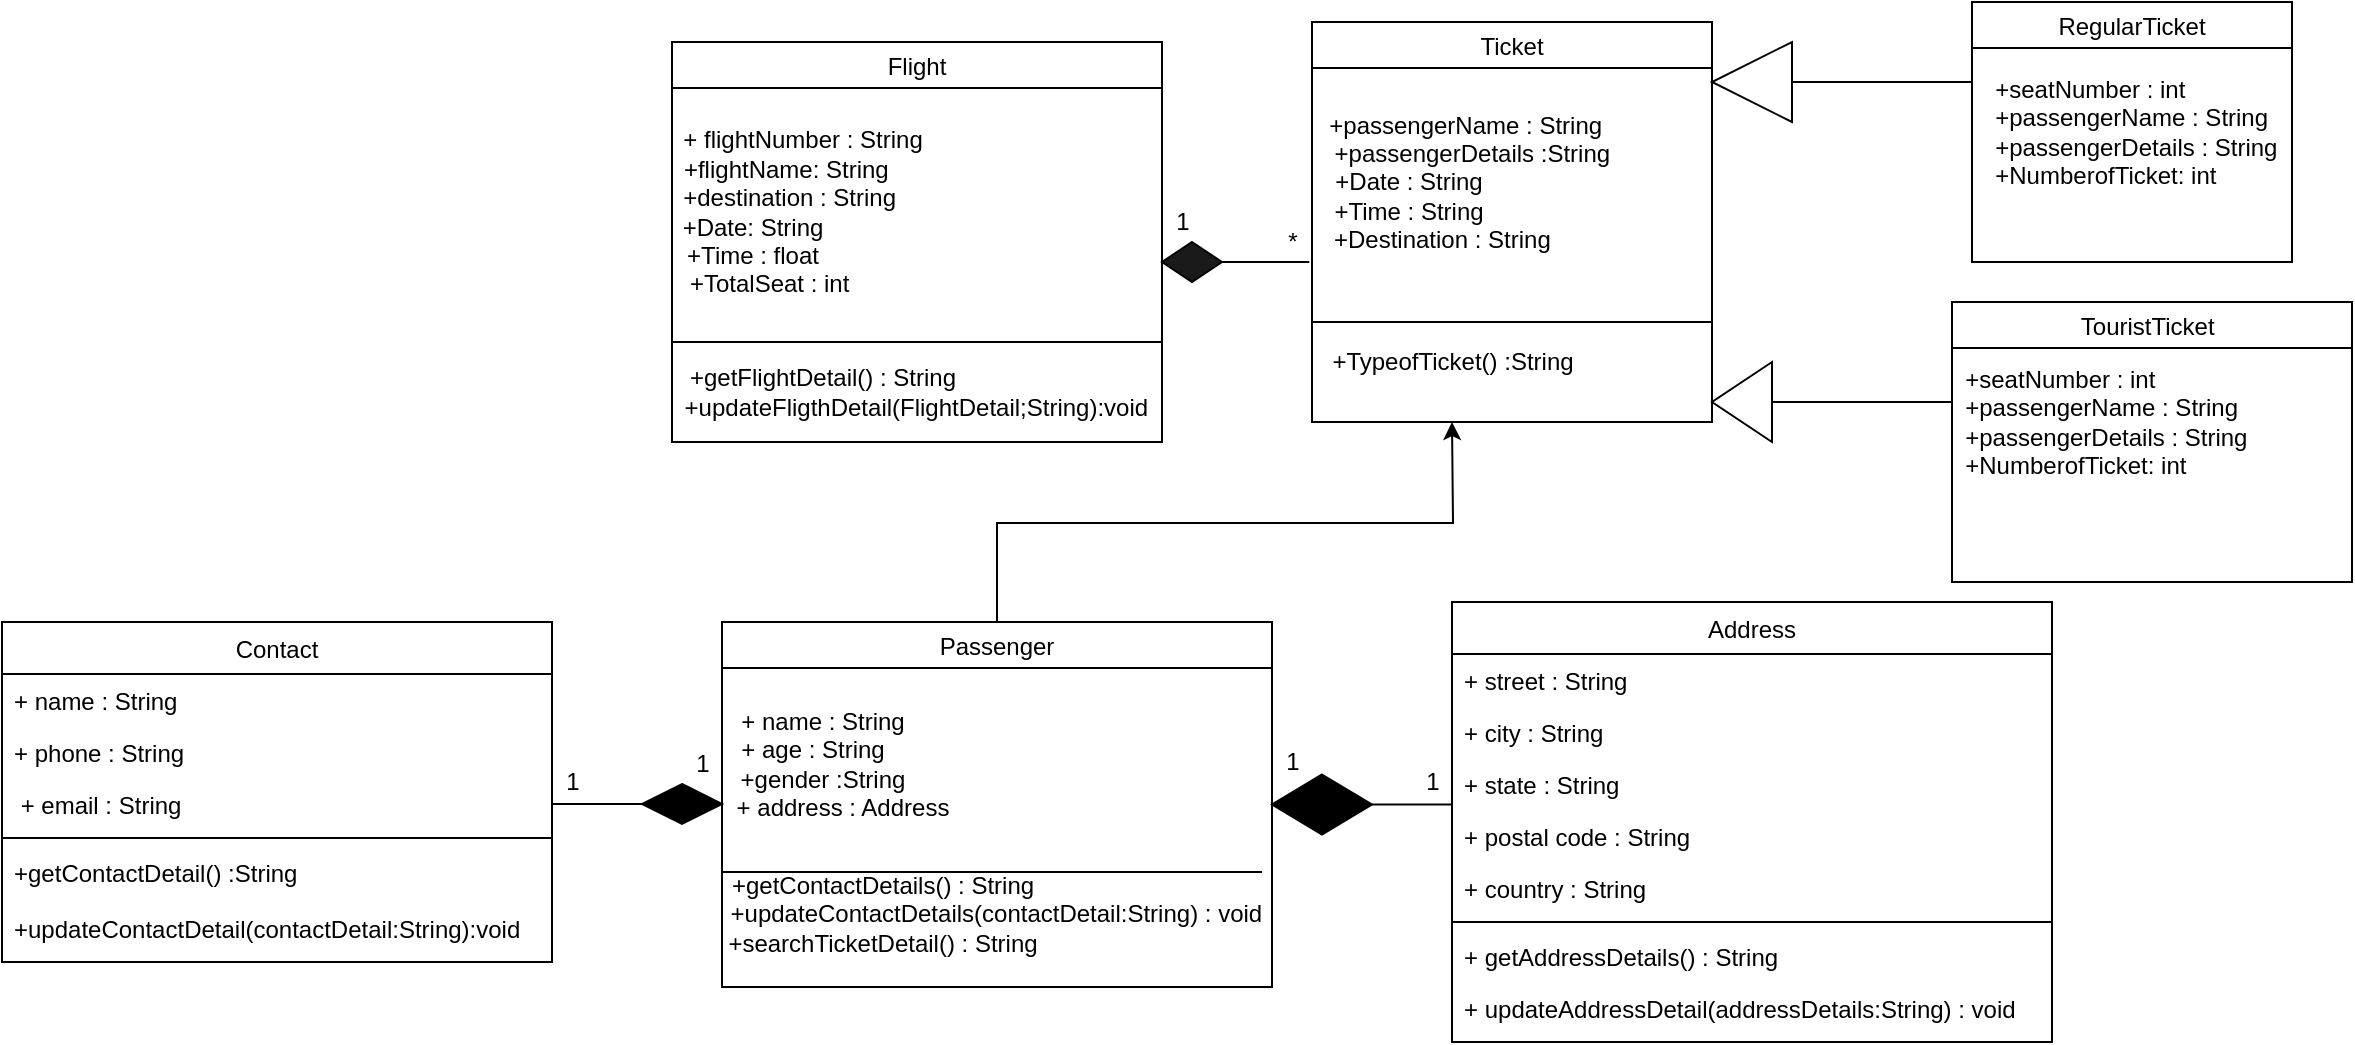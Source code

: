 <mxfile version="15.5.8" type="device"><diagram id="C5RBs43oDa-KdzZeNtuy" name="Page-1"><mxGraphModel dx="1021" dy="529" grid="1" gridSize="10" guides="1" tooltips="1" connect="1" arrows="1" fold="1" page="1" pageScale="1" pageWidth="1654" pageHeight="2336" math="0" shadow="0"><root><mxCell id="WIyWlLk6GJQsqaUBKTNV-0"/><mxCell id="WIyWlLk6GJQsqaUBKTNV-1" parent="WIyWlLk6GJQsqaUBKTNV-0"/><mxCell id="zkfFHV4jXpPFQw0GAbJ--0" value="Contact" style="swimlane;fontStyle=0;align=center;verticalAlign=top;childLayout=stackLayout;horizontal=1;startSize=26;horizontalStack=0;resizeParent=1;resizeLast=0;collapsible=1;marginBottom=0;rounded=0;shadow=0;strokeWidth=1;" parent="WIyWlLk6GJQsqaUBKTNV-1" vertex="1"><mxGeometry x="5" y="340" width="275" height="170" as="geometry"><mxRectangle x="230" y="140" width="160" height="26" as="alternateBounds"/></mxGeometry></mxCell><mxCell id="zkfFHV4jXpPFQw0GAbJ--1" value="+ name : String" style="text;align=left;verticalAlign=top;spacingLeft=4;spacingRight=4;overflow=hidden;rotatable=0;points=[[0,0.5],[1,0.5]];portConstraint=eastwest;" parent="zkfFHV4jXpPFQw0GAbJ--0" vertex="1"><mxGeometry y="26" width="275" height="26" as="geometry"/></mxCell><mxCell id="zkfFHV4jXpPFQw0GAbJ--2" value="+ phone : String" style="text;align=left;verticalAlign=top;spacingLeft=4;spacingRight=4;overflow=hidden;rotatable=0;points=[[0,0.5],[1,0.5]];portConstraint=eastwest;rounded=0;shadow=0;html=0;" parent="zkfFHV4jXpPFQw0GAbJ--0" vertex="1"><mxGeometry y="52" width="275" height="26" as="geometry"/></mxCell><mxCell id="zkfFHV4jXpPFQw0GAbJ--3" value=" + email : String" style="text;align=left;verticalAlign=top;spacingLeft=4;spacingRight=4;overflow=hidden;rotatable=0;points=[[0,0.5],[1,0.5]];portConstraint=eastwest;rounded=0;shadow=0;html=0;" parent="zkfFHV4jXpPFQw0GAbJ--0" vertex="1"><mxGeometry y="78" width="275" height="26" as="geometry"/></mxCell><mxCell id="zkfFHV4jXpPFQw0GAbJ--4" value="" style="line;html=1;strokeWidth=1;align=left;verticalAlign=middle;spacingTop=-1;spacingLeft=3;spacingRight=3;rotatable=0;labelPosition=right;points=[];portConstraint=eastwest;" parent="zkfFHV4jXpPFQw0GAbJ--0" vertex="1"><mxGeometry y="104" width="275" height="8" as="geometry"/></mxCell><mxCell id="zkfFHV4jXpPFQw0GAbJ--5" value="+getContactDetail() :String&#10;&#10;+updateContactDetail(contactDetail:String):void" style="text;align=left;verticalAlign=top;spacingLeft=4;spacingRight=4;overflow=hidden;rotatable=0;points=[[0,0.5],[1,0.5]];portConstraint=eastwest;" parent="zkfFHV4jXpPFQw0GAbJ--0" vertex="1"><mxGeometry y="112" width="275" height="58" as="geometry"/></mxCell><mxCell id="zkfFHV4jXpPFQw0GAbJ--17" value="Address" style="swimlane;fontStyle=0;align=center;verticalAlign=top;childLayout=stackLayout;horizontal=1;startSize=26;horizontalStack=0;resizeParent=1;resizeLast=0;collapsible=1;marginBottom=0;rounded=0;shadow=0;strokeWidth=1;" parent="WIyWlLk6GJQsqaUBKTNV-1" vertex="1"><mxGeometry x="730" y="330" width="300" height="220" as="geometry"><mxRectangle x="550" y="140" width="160" height="26" as="alternateBounds"/></mxGeometry></mxCell><mxCell id="zkfFHV4jXpPFQw0GAbJ--18" value="+ street : String" style="text;align=left;verticalAlign=top;spacingLeft=4;spacingRight=4;overflow=hidden;rotatable=0;points=[[0,0.5],[1,0.5]];portConstraint=eastwest;" parent="zkfFHV4jXpPFQw0GAbJ--17" vertex="1"><mxGeometry y="26" width="300" height="26" as="geometry"/></mxCell><mxCell id="zkfFHV4jXpPFQw0GAbJ--19" value="+ city : String" style="text;align=left;verticalAlign=top;spacingLeft=4;spacingRight=4;overflow=hidden;rotatable=0;points=[[0,0.5],[1,0.5]];portConstraint=eastwest;rounded=0;shadow=0;html=0;" parent="zkfFHV4jXpPFQw0GAbJ--17" vertex="1"><mxGeometry y="52" width="300" height="26" as="geometry"/></mxCell><mxCell id="zkfFHV4jXpPFQw0GAbJ--20" value="+ state : String" style="text;align=left;verticalAlign=top;spacingLeft=4;spacingRight=4;overflow=hidden;rotatable=0;points=[[0,0.5],[1,0.5]];portConstraint=eastwest;rounded=0;shadow=0;html=0;" parent="zkfFHV4jXpPFQw0GAbJ--17" vertex="1"><mxGeometry y="78" width="300" height="26" as="geometry"/></mxCell><mxCell id="zkfFHV4jXpPFQw0GAbJ--21" value="+ postal code : String" style="text;align=left;verticalAlign=top;spacingLeft=4;spacingRight=4;overflow=hidden;rotatable=0;points=[[0,0.5],[1,0.5]];portConstraint=eastwest;rounded=0;shadow=0;html=0;" parent="zkfFHV4jXpPFQw0GAbJ--17" vertex="1"><mxGeometry y="104" width="300" height="26" as="geometry"/></mxCell><mxCell id="zkfFHV4jXpPFQw0GAbJ--22" value="+ country : String" style="text;align=left;verticalAlign=top;spacingLeft=4;spacingRight=4;overflow=hidden;rotatable=0;points=[[0,0.5],[1,0.5]];portConstraint=eastwest;rounded=0;shadow=0;html=0;" parent="zkfFHV4jXpPFQw0GAbJ--17" vertex="1"><mxGeometry y="130" width="300" height="26" as="geometry"/></mxCell><mxCell id="zkfFHV4jXpPFQw0GAbJ--23" value="" style="line;html=1;strokeWidth=1;align=left;verticalAlign=middle;spacingTop=-1;spacingLeft=3;spacingRight=3;rotatable=0;labelPosition=right;points=[];portConstraint=eastwest;" parent="zkfFHV4jXpPFQw0GAbJ--17" vertex="1"><mxGeometry y="156" width="300" height="8" as="geometry"/></mxCell><mxCell id="zkfFHV4jXpPFQw0GAbJ--24" value="+ getAddressDetails() : String" style="text;align=left;verticalAlign=top;spacingLeft=4;spacingRight=4;overflow=hidden;rotatable=0;points=[[0,0.5],[1,0.5]];portConstraint=eastwest;" parent="zkfFHV4jXpPFQw0GAbJ--17" vertex="1"><mxGeometry y="164" width="300" height="26" as="geometry"/></mxCell><mxCell id="zkfFHV4jXpPFQw0GAbJ--25" value="+ updateAddressDetail(addressDetails:String) : void" style="text;align=left;verticalAlign=top;spacingLeft=4;spacingRight=4;overflow=hidden;rotatable=0;points=[[0,0.5],[1,0.5]];portConstraint=eastwest;" parent="zkfFHV4jXpPFQw0GAbJ--17" vertex="1"><mxGeometry y="190" width="300" height="26" as="geometry"/></mxCell><mxCell id="L27ZaPu2MdcnyIEz4ryF-37" style="edgeStyle=orthogonalEdgeStyle;rounded=0;orthogonalLoop=1;jettySize=auto;html=1;exitX=0.5;exitY=0;exitDx=0;exitDy=0;" edge="1" parent="WIyWlLk6GJQsqaUBKTNV-1" source="L27ZaPu2MdcnyIEz4ryF-3"><mxGeometry relative="1" as="geometry"><mxPoint x="730" y="240" as="targetPoint"/></mxGeometry></mxCell><mxCell id="L27ZaPu2MdcnyIEz4ryF-3" value="Passenger" style="swimlane;fontStyle=0" vertex="1" parent="WIyWlLk6GJQsqaUBKTNV-1"><mxGeometry x="365" y="340" width="275" height="182.5" as="geometry"/></mxCell><mxCell id="L27ZaPu2MdcnyIEz4ryF-4" value="+ name : String&lt;br&gt;+ age : String&amp;nbsp; &amp;nbsp;&lt;br&gt;+gender :String&lt;br&gt;&amp;nbsp; &amp;nbsp; &amp;nbsp; + address : Address" style="text;html=1;align=center;verticalAlign=middle;resizable=0;points=[];autosize=1;strokeColor=none;fillColor=none;" vertex="1" parent="L27ZaPu2MdcnyIEz4ryF-3"><mxGeometry x="-20" y="41" width="140" height="60" as="geometry"/></mxCell><mxCell id="L27ZaPu2MdcnyIEz4ryF-6" value="+getContactDetails() : String&lt;br&gt;&amp;nbsp; &amp;nbsp; &amp;nbsp; &amp;nbsp; &amp;nbsp; &amp;nbsp; &amp;nbsp; &amp;nbsp; &amp;nbsp; &amp;nbsp; &amp;nbsp; &amp;nbsp; &amp;nbsp; &amp;nbsp; &amp;nbsp; &amp;nbsp; &amp;nbsp; +updateContactDetails(contactDetail:String) : void&lt;br&gt;+searchTicketDetail() : String" style="text;html=1;align=center;verticalAlign=middle;resizable=0;points=[];autosize=1;strokeColor=none;fillColor=none;" vertex="1" parent="L27ZaPu2MdcnyIEz4ryF-3"><mxGeometry x="-115" y="121" width="390" height="50" as="geometry"/></mxCell><mxCell id="L27ZaPu2MdcnyIEz4ryF-5" value="" style="endArrow=none;html=1;rounded=0;" edge="1" parent="L27ZaPu2MdcnyIEz4ryF-3"><mxGeometry width="50" height="50" relative="1" as="geometry"><mxPoint y="125" as="sourcePoint"/><mxPoint x="270" y="125" as="targetPoint"/><Array as="points"><mxPoint x="120" y="125"/></Array></mxGeometry></mxCell><mxCell id="L27ZaPu2MdcnyIEz4ryF-7" value="" style="rhombus;whiteSpace=wrap;html=1;fillColor=#000000;" vertex="1" parent="L27ZaPu2MdcnyIEz4ryF-3"><mxGeometry x="-40" y="81" width="40" height="20" as="geometry"/></mxCell><mxCell id="L27ZaPu2MdcnyIEz4ryF-15" value="1" style="text;html=1;align=center;verticalAlign=middle;resizable=0;points=[];autosize=1;strokeColor=none;fillColor=none;" vertex="1" parent="L27ZaPu2MdcnyIEz4ryF-3"><mxGeometry x="-20" y="61" width="20" height="20" as="geometry"/></mxCell><mxCell id="L27ZaPu2MdcnyIEz4ryF-8" value="" style="endArrow=none;html=1;rounded=0;entryX=0;entryY=0.5;entryDx=0;entryDy=0;exitX=1;exitY=0.5;exitDx=0;exitDy=0;" edge="1" parent="WIyWlLk6GJQsqaUBKTNV-1" source="zkfFHV4jXpPFQw0GAbJ--3" target="L27ZaPu2MdcnyIEz4ryF-7"><mxGeometry width="50" height="50" relative="1" as="geometry"><mxPoint x="280" y="389" as="sourcePoint"/><mxPoint x="370" y="340" as="targetPoint"/></mxGeometry></mxCell><mxCell id="L27ZaPu2MdcnyIEz4ryF-9" value="" style="rhombus;whiteSpace=wrap;html=1;fillColor=#000000;" vertex="1" parent="WIyWlLk6GJQsqaUBKTNV-1"><mxGeometry x="640" y="416.25" width="50" height="30" as="geometry"/></mxCell><mxCell id="L27ZaPu2MdcnyIEz4ryF-12" value="1" style="text;html=1;align=center;verticalAlign=middle;resizable=0;points=[];autosize=1;strokeColor=none;fillColor=none;" vertex="1" parent="WIyWlLk6GJQsqaUBKTNV-1"><mxGeometry x="710" y="410" width="20" height="20" as="geometry"/></mxCell><mxCell id="L27ZaPu2MdcnyIEz4ryF-13" value="1" style="text;html=1;align=center;verticalAlign=middle;resizable=0;points=[];autosize=1;strokeColor=none;fillColor=none;" vertex="1" parent="WIyWlLk6GJQsqaUBKTNV-1"><mxGeometry x="640" y="400" width="20" height="20" as="geometry"/></mxCell><mxCell id="L27ZaPu2MdcnyIEz4ryF-14" value="1" style="text;html=1;align=center;verticalAlign=middle;resizable=0;points=[];autosize=1;strokeColor=none;fillColor=none;" vertex="1" parent="WIyWlLk6GJQsqaUBKTNV-1"><mxGeometry x="280" y="410" width="20" height="20" as="geometry"/></mxCell><mxCell id="L27ZaPu2MdcnyIEz4ryF-16" value="Flight" style="swimlane;fillColor=#FFFFFF;fontStyle=0" vertex="1" parent="WIyWlLk6GJQsqaUBKTNV-1"><mxGeometry x="340" y="50" width="245" height="200" as="geometry"/></mxCell><mxCell id="L27ZaPu2MdcnyIEz4ryF-17" value="&amp;nbsp; &amp;nbsp;+ flightNumber : String&amp;nbsp; &amp;nbsp;&lt;br&gt;+flightName: String&amp;nbsp; &amp;nbsp; &amp;nbsp;&lt;br&gt;+destination : String&amp;nbsp; &amp;nbsp;&amp;nbsp;&lt;br&gt;+Date: String&amp;nbsp; &amp;nbsp; &amp;nbsp; &amp;nbsp; &amp;nbsp; &amp;nbsp; &amp;nbsp; &amp;nbsp;&lt;br&gt;+Time : float&amp;nbsp; &amp;nbsp; &amp;nbsp; &amp;nbsp; &amp;nbsp; &amp;nbsp; &amp;nbsp; &amp;nbsp;&lt;br&gt;+TotalSeat : int&amp;nbsp; &amp;nbsp; &amp;nbsp; &amp;nbsp; &amp;nbsp;&amp;nbsp;" style="text;html=1;align=center;verticalAlign=middle;resizable=0;points=[];autosize=1;strokeColor=none;fillColor=none;" vertex="1" parent="L27ZaPu2MdcnyIEz4ryF-16"><mxGeometry x="-15" y="40" width="160" height="90" as="geometry"/></mxCell><mxCell id="L27ZaPu2MdcnyIEz4ryF-20" value="+getFlightDetail() : String&lt;br&gt;&amp;nbsp; &amp;nbsp; &amp;nbsp; &amp;nbsp; &amp;nbsp; &amp;nbsp; &amp;nbsp; &amp;nbsp; &amp;nbsp; &amp;nbsp; &amp;nbsp; &amp;nbsp; &amp;nbsp; &amp;nbsp; +updateFligthDetail(FlightDetail;String):void" style="text;html=1;align=center;verticalAlign=middle;resizable=0;points=[];autosize=1;strokeColor=none;fillColor=none;" vertex="1" parent="L27ZaPu2MdcnyIEz4ryF-16"><mxGeometry x="-95" y="160" width="340" height="30" as="geometry"/></mxCell><mxCell id="L27ZaPu2MdcnyIEz4ryF-19" value="" style="endArrow=none;html=1;rounded=0;exitX=0;exitY=0.75;exitDx=0;exitDy=0;entryX=1;entryY=0.75;entryDx=0;entryDy=0;" edge="1" parent="WIyWlLk6GJQsqaUBKTNV-1" source="L27ZaPu2MdcnyIEz4ryF-16" target="L27ZaPu2MdcnyIEz4ryF-16"><mxGeometry width="50" height="50" relative="1" as="geometry"><mxPoint x="480" y="180" as="sourcePoint"/><mxPoint x="600" y="200" as="targetPoint"/></mxGeometry></mxCell><mxCell id="L27ZaPu2MdcnyIEz4ryF-23" value="" style="endArrow=none;html=1;rounded=0;exitX=1;exitY=0.5;exitDx=0;exitDy=0;entryX=0;entryY=0.894;entryDx=0;entryDy=0;entryPerimeter=0;" edge="1" parent="WIyWlLk6GJQsqaUBKTNV-1" source="L27ZaPu2MdcnyIEz4ryF-9" target="zkfFHV4jXpPFQw0GAbJ--20"><mxGeometry width="50" height="50" relative="1" as="geometry"><mxPoint x="650" y="370" as="sourcePoint"/><mxPoint x="700" y="320" as="targetPoint"/></mxGeometry></mxCell><mxCell id="L27ZaPu2MdcnyIEz4ryF-25" value="Ticket" style="swimlane;fillColor=#FFFFFF;fontStyle=0" vertex="1" parent="WIyWlLk6GJQsqaUBKTNV-1"><mxGeometry x="660" y="40" width="200" height="200" as="geometry"/></mxCell><mxCell id="L27ZaPu2MdcnyIEz4ryF-26" value="&amp;nbsp; &amp;nbsp; &amp;nbsp; &amp;nbsp; &amp;nbsp; &amp;nbsp; &amp;nbsp; &amp;nbsp; &amp;nbsp; &amp;nbsp; &amp;nbsp; &amp;nbsp;+passengerName : String&lt;br&gt;&amp;nbsp; &amp;nbsp; &amp;nbsp; &amp;nbsp; &amp;nbsp; &amp;nbsp; &amp;nbsp; &amp;nbsp; &amp;nbsp; &amp;nbsp; &amp;nbsp; &amp;nbsp; &amp;nbsp;+passengerDetails :String&lt;br&gt;&amp;nbsp; &amp;nbsp; &amp;nbsp; +Date : String&lt;br&gt;&amp;nbsp; &amp;nbsp; &amp;nbsp; +Time : String&lt;br&gt;&amp;nbsp; &amp;nbsp; &amp;nbsp; &amp;nbsp; &amp;nbsp; &amp;nbsp; &amp;nbsp; &amp;nbsp; &amp;nbsp;+Destination : String&amp;nbsp;" style="text;html=1;align=center;verticalAlign=middle;resizable=0;points=[];autosize=1;strokeColor=none;fillColor=none;" vertex="1" parent="L27ZaPu2MdcnyIEz4ryF-25"><mxGeometry x="-82" y="40" width="240" height="80" as="geometry"/></mxCell><mxCell id="L27ZaPu2MdcnyIEz4ryF-31" value="" style="endArrow=none;html=1;rounded=0;exitX=1;exitY=0.5;exitDx=0;exitDy=0;entryX=0.336;entryY=1;entryDx=0;entryDy=0;entryPerimeter=0;startArrow=none;" edge="1" parent="L27ZaPu2MdcnyIEz4ryF-25" source="L27ZaPu2MdcnyIEz4ryF-32" target="L27ZaPu2MdcnyIEz4ryF-26"><mxGeometry width="50" height="50" relative="1" as="geometry"><mxPoint x="-42" y="150" as="sourcePoint"/><mxPoint x="8" y="100" as="targetPoint"/></mxGeometry></mxCell><mxCell id="L27ZaPu2MdcnyIEz4ryF-29" value="+TypeofTicket() :String&lt;br&gt;" style="text;html=1;align=center;verticalAlign=middle;resizable=0;points=[];autosize=1;strokeColor=none;fillColor=none;" vertex="1" parent="L27ZaPu2MdcnyIEz4ryF-25"><mxGeometry y="160" width="140" height="20" as="geometry"/></mxCell><mxCell id="L27ZaPu2MdcnyIEz4ryF-32" value="" style="rhombus;whiteSpace=wrap;html=1;fillColor=#1A1A1A;" vertex="1" parent="L27ZaPu2MdcnyIEz4ryF-25"><mxGeometry x="-75" y="110" width="30" height="20" as="geometry"/></mxCell><mxCell id="L27ZaPu2MdcnyIEz4ryF-34" value="1" style="text;html=1;align=center;verticalAlign=middle;resizable=0;points=[];autosize=1;strokeColor=none;fillColor=none;" vertex="1" parent="L27ZaPu2MdcnyIEz4ryF-25"><mxGeometry x="-75" y="90" width="20" height="20" as="geometry"/></mxCell><mxCell id="L27ZaPu2MdcnyIEz4ryF-36" value="*" style="text;html=1;align=center;verticalAlign=middle;resizable=0;points=[];autosize=1;strokeColor=none;fillColor=none;" vertex="1" parent="L27ZaPu2MdcnyIEz4ryF-25"><mxGeometry x="-20" y="100" width="20" height="20" as="geometry"/></mxCell><mxCell id="L27ZaPu2MdcnyIEz4ryF-28" value="" style="endArrow=none;html=1;rounded=0;exitX=0;exitY=0.75;exitDx=0;exitDy=0;entryX=1;entryY=0.75;entryDx=0;entryDy=0;" edge="1" parent="WIyWlLk6GJQsqaUBKTNV-1" source="L27ZaPu2MdcnyIEz4ryF-25" target="L27ZaPu2MdcnyIEz4ryF-25"><mxGeometry width="50" height="50" relative="1" as="geometry"><mxPoint x="650" y="240" as="sourcePoint"/><mxPoint x="700" y="190" as="targetPoint"/></mxGeometry></mxCell><mxCell id="L27ZaPu2MdcnyIEz4ryF-38" value="RegularTicket" style="swimlane;fillColor=#FFFFFF;fontStyle=0" vertex="1" parent="WIyWlLk6GJQsqaUBKTNV-1"><mxGeometry x="990" y="30" width="160" height="130" as="geometry"/></mxCell><mxCell id="L27ZaPu2MdcnyIEz4ryF-39" value="&lt;div style=&quot;text-align: justify&quot;&gt;&lt;span&gt;&amp;nbsp; &amp;nbsp;+seatNumber : int&amp;nbsp; &amp;nbsp; &amp;nbsp; &amp;nbsp; &amp;nbsp; &amp;nbsp; &amp;nbsp;&lt;/span&gt;&lt;/div&gt;&lt;div style=&quot;text-align: justify&quot;&gt;&lt;span&gt;&amp;nbsp; &amp;nbsp;+passengerName : String&lt;/span&gt;&lt;/div&gt;&lt;div style=&quot;text-align: justify&quot;&gt;&lt;span&gt;&amp;nbsp; &amp;nbsp;+passengerDetails : String&amp;nbsp;&amp;nbsp;&lt;/span&gt;&lt;/div&gt;&lt;div style=&quot;text-align: justify&quot;&gt;&lt;span&gt;&amp;nbsp; &amp;nbsp;+NumberofTicket: int&amp;nbsp; &amp;nbsp; &amp;nbsp;&amp;nbsp;&lt;/span&gt;&lt;/div&gt;" style="text;html=1;align=center;verticalAlign=middle;resizable=0;points=[];autosize=1;strokeColor=none;fillColor=none;" vertex="1" parent="L27ZaPu2MdcnyIEz4ryF-38"><mxGeometry x="-5" y="35" width="170" height="60" as="geometry"/></mxCell><mxCell id="L27ZaPu2MdcnyIEz4ryF-40" value="TouristTicket                    " style="swimlane;fillColor=#FFFFFF;align=right;fontStyle=0" vertex="1" parent="WIyWlLk6GJQsqaUBKTNV-1"><mxGeometry x="980" y="180" width="200" height="140" as="geometry"/></mxCell><mxCell id="L27ZaPu2MdcnyIEz4ryF-43" value="&lt;div style=&quot;text-align: justify&quot;&gt;&amp;nbsp; &amp;nbsp;+seatNumber : int&amp;nbsp; &amp;nbsp; &amp;nbsp; &amp;nbsp; &amp;nbsp; &amp;nbsp; &amp;nbsp;&lt;/div&gt;&lt;div style=&quot;text-align: justify&quot;&gt;&amp;nbsp; &amp;nbsp;+passengerName : String&lt;/div&gt;&lt;div style=&quot;text-align: justify&quot;&gt;&amp;nbsp; &amp;nbsp;+passengerDetails : String&amp;nbsp;&amp;nbsp;&lt;/div&gt;&lt;div style=&quot;text-align: justify&quot;&gt;&amp;nbsp; &amp;nbsp;+NumberofTicket: int&amp;nbsp; &amp;nbsp; &amp;nbsp;&amp;nbsp;&lt;/div&gt;" style="text;html=1;align=center;verticalAlign=middle;resizable=0;points=[];autosize=1;strokeColor=none;fillColor=none;" vertex="1" parent="L27ZaPu2MdcnyIEz4ryF-40"><mxGeometry x="-10" y="30" width="170" height="60" as="geometry"/></mxCell><mxCell id="L27ZaPu2MdcnyIEz4ryF-44" value="" style="triangle;whiteSpace=wrap;html=1;fillColor=#FFFFFF;align=right;direction=west;" vertex="1" parent="WIyWlLk6GJQsqaUBKTNV-1"><mxGeometry x="860" y="50" width="40" height="40" as="geometry"/></mxCell><mxCell id="L27ZaPu2MdcnyIEz4ryF-46" value="" style="endArrow=none;html=1;rounded=0;entryX=0.029;entryY=0.083;entryDx=0;entryDy=0;entryPerimeter=0;" edge="1" parent="WIyWlLk6GJQsqaUBKTNV-1" target="L27ZaPu2MdcnyIEz4ryF-39"><mxGeometry width="50" height="50" relative="1" as="geometry"><mxPoint x="900" y="70" as="sourcePoint"/><mxPoint x="950" y="20" as="targetPoint"/></mxGeometry></mxCell><mxCell id="L27ZaPu2MdcnyIEz4ryF-47" value="" style="triangle;whiteSpace=wrap;html=1;fillColor=#FFFFFF;align=right;direction=west;" vertex="1" parent="WIyWlLk6GJQsqaUBKTNV-1"><mxGeometry x="860" y="210" width="30" height="40" as="geometry"/></mxCell><mxCell id="L27ZaPu2MdcnyIEz4ryF-48" value="" style="endArrow=none;html=1;rounded=0;" edge="1" parent="WIyWlLk6GJQsqaUBKTNV-1"><mxGeometry width="50" height="50" relative="1" as="geometry"><mxPoint x="890" y="230" as="sourcePoint"/><mxPoint x="980" y="230" as="targetPoint"/></mxGeometry></mxCell></root></mxGraphModel></diagram></mxfile>